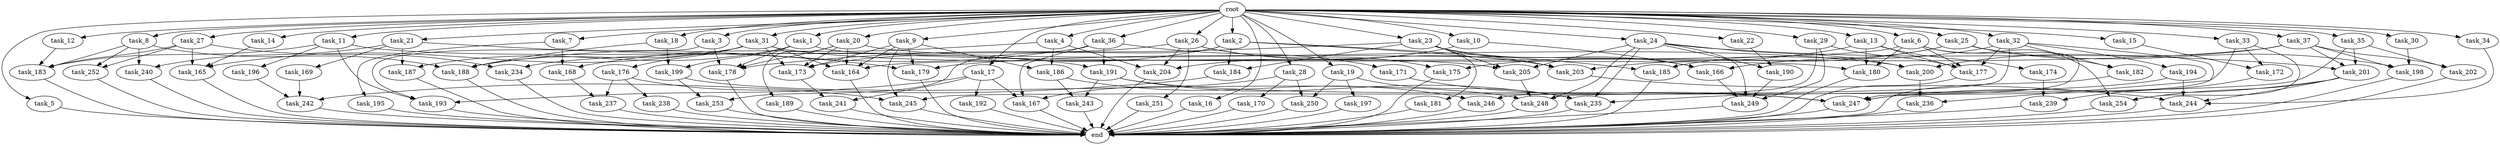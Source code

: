 digraph G {
  root [size="0.000000"];
  task_1 [size="1024.000000"];
  task_2 [size="1024.000000"];
  task_3 [size="1024.000000"];
  task_4 [size="1024.000000"];
  task_5 [size="1024.000000"];
  task_6 [size="1024.000000"];
  task_7 [size="1024.000000"];
  task_8 [size="1024.000000"];
  task_9 [size="1024.000000"];
  task_10 [size="1024.000000"];
  task_11 [size="1024.000000"];
  task_12 [size="1024.000000"];
  task_13 [size="1024.000000"];
  task_14 [size="1024.000000"];
  task_15 [size="1024.000000"];
  task_16 [size="1024.000000"];
  task_17 [size="1024.000000"];
  task_18 [size="1024.000000"];
  task_19 [size="1024.000000"];
  task_20 [size="1024.000000"];
  task_21 [size="1024.000000"];
  task_22 [size="1024.000000"];
  task_23 [size="1024.000000"];
  task_24 [size="1024.000000"];
  task_25 [size="1024.000000"];
  task_26 [size="1024.000000"];
  task_27 [size="1024.000000"];
  task_28 [size="1024.000000"];
  task_29 [size="1024.000000"];
  task_30 [size="1024.000000"];
  task_31 [size="1024.000000"];
  task_32 [size="1024.000000"];
  task_33 [size="1024.000000"];
  task_34 [size="1024.000000"];
  task_35 [size="1024.000000"];
  task_36 [size="1024.000000"];
  task_37 [size="1024.000000"];
  task_164 [size="1537598291968.000000"];
  task_165 [size="1219770712064.000000"];
  task_166 [size="979252543488.000000"];
  task_167 [size="523986010112.000000"];
  task_168 [size="1073741824000.000000"];
  task_169 [size="214748364800.000000"];
  task_170 [size="309237645312.000000"];
  task_171 [size="77309411328.000000"];
  task_172 [size="627065225216.000000"];
  task_173 [size="919123001344.000000"];
  task_174 [size="695784701952.000000"];
  task_175 [size="910533066752.000000"];
  task_176 [size="214748364800.000000"];
  task_177 [size="2156073582592.000000"];
  task_178 [size="1597727834112.000000"];
  task_179 [size="369367187456.000000"];
  task_180 [size="1529008357376.000000"];
  task_181 [size="214748364800.000000"];
  task_182 [size="1099511627776.000000"];
  task_183 [size="2121713844224.000000"];
  task_184 [size="292057776128.000000"];
  task_185 [size="627065225216.000000"];
  task_186 [size="936302870528.000000"];
  task_187 [size="352187318272.000000"];
  task_188 [size="1408749273088.000000"];
  task_189 [size="549755813888.000000"];
  task_190 [size="627065225216.000000"];
  task_191 [size="773094113280.000000"];
  task_192 [size="137438953472.000000"];
  task_193 [size="1529008357376.000000"];
  task_194 [size="549755813888.000000"];
  task_195 [size="214748364800.000000"];
  task_196 [size="695784701952.000000"];
  task_197 [size="77309411328.000000"];
  task_198 [size="936302870528.000000"];
  task_199 [size="558345748480.000000"];
  task_200 [size="1176821039104.000000"];
  task_201 [size="1486058684416.000000"];
  task_202 [size="936302870528.000000"];
  task_203 [size="1056561954816.000000"];
  task_204 [size="1288490188800.000000"];
  task_205 [size="979252543488.000000"];
  task_234 [size="910533066752.000000"];
  task_235 [size="1357209665536.000000"];
  task_236 [size="764504178688.000000"];
  task_237 [size="687194767360.000000"];
  task_238 [size="137438953472.000000"];
  task_239 [size="455266533376.000000"];
  task_240 [size="910533066752.000000"];
  task_241 [size="214748364800.000000"];
  task_242 [size="1752346656768.000000"];
  task_243 [size="841813590016.000000"];
  task_244 [size="1778116460544.000000"];
  task_245 [size="1073741824000.000000"];
  task_246 [size="635655159808.000000"];
  task_247 [size="2396591751168.000000"];
  task_248 [size="1486058684416.000000"];
  task_249 [size="1391569403904.000000"];
  task_250 [size="386547056640.000000"];
  task_251 [size="214748364800.000000"];
  task_252 [size="1391569403904.000000"];
  task_253 [size="386547056640.000000"];
  task_254 [size="1941325217792.000000"];
  end [size="0.000000"];

  root -> task_1 [size="1.000000"];
  root -> task_2 [size="1.000000"];
  root -> task_3 [size="1.000000"];
  root -> task_4 [size="1.000000"];
  root -> task_5 [size="1.000000"];
  root -> task_6 [size="1.000000"];
  root -> task_7 [size="1.000000"];
  root -> task_8 [size="1.000000"];
  root -> task_9 [size="1.000000"];
  root -> task_10 [size="1.000000"];
  root -> task_11 [size="1.000000"];
  root -> task_12 [size="1.000000"];
  root -> task_13 [size="1.000000"];
  root -> task_14 [size="1.000000"];
  root -> task_15 [size="1.000000"];
  root -> task_16 [size="1.000000"];
  root -> task_17 [size="1.000000"];
  root -> task_18 [size="1.000000"];
  root -> task_19 [size="1.000000"];
  root -> task_20 [size="1.000000"];
  root -> task_21 [size="1.000000"];
  root -> task_22 [size="1.000000"];
  root -> task_23 [size="1.000000"];
  root -> task_24 [size="1.000000"];
  root -> task_25 [size="1.000000"];
  root -> task_26 [size="1.000000"];
  root -> task_27 [size="1.000000"];
  root -> task_28 [size="1.000000"];
  root -> task_29 [size="1.000000"];
  root -> task_30 [size="1.000000"];
  root -> task_31 [size="1.000000"];
  root -> task_32 [size="1.000000"];
  root -> task_33 [size="1.000000"];
  root -> task_34 [size="1.000000"];
  root -> task_35 [size="1.000000"];
  root -> task_36 [size="1.000000"];
  root -> task_37 [size="1.000000"];
  task_1 -> task_178 [size="134217728.000000"];
  task_1 -> task_180 [size="134217728.000000"];
  task_1 -> task_187 [size="134217728.000000"];
  task_1 -> task_199 [size="134217728.000000"];
  task_2 -> task_173 [size="75497472.000000"];
  task_2 -> task_184 [size="75497472.000000"];
  task_2 -> task_185 [size="75497472.000000"];
  task_2 -> task_203 [size="75497472.000000"];
  task_2 -> task_253 [size="75497472.000000"];
  task_3 -> task_178 [size="679477248.000000"];
  task_3 -> task_193 [size="679477248.000000"];
  task_4 -> task_168 [size="838860800.000000"];
  task_4 -> task_186 [size="838860800.000000"];
  task_4 -> task_204 [size="838860800.000000"];
  task_5 -> end [size="1.000000"];
  task_6 -> task_164 [size="679477248.000000"];
  task_6 -> task_177 [size="679477248.000000"];
  task_6 -> task_180 [size="679477248.000000"];
  task_6 -> task_247 [size="679477248.000000"];
  task_6 -> task_254 [size="679477248.000000"];
  task_7 -> task_168 [size="209715200.000000"];
  task_7 -> task_195 [size="209715200.000000"];
  task_8 -> task_183 [size="679477248.000000"];
  task_8 -> task_188 [size="679477248.000000"];
  task_8 -> task_240 [size="679477248.000000"];
  task_8 -> task_252 [size="679477248.000000"];
  task_9 -> task_164 [size="75497472.000000"];
  task_9 -> task_173 [size="75497472.000000"];
  task_9 -> task_179 [size="75497472.000000"];
  task_9 -> task_186 [size="75497472.000000"];
  task_9 -> task_245 [size="75497472.000000"];
  task_10 -> task_166 [size="209715200.000000"];
  task_10 -> task_204 [size="209715200.000000"];
  task_11 -> task_183 [size="679477248.000000"];
  task_11 -> task_191 [size="679477248.000000"];
  task_11 -> task_193 [size="679477248.000000"];
  task_11 -> task_196 [size="679477248.000000"];
  task_12 -> task_183 [size="33554432.000000"];
  task_13 -> task_174 [size="679477248.000000"];
  task_13 -> task_175 [size="679477248.000000"];
  task_13 -> task_177 [size="679477248.000000"];
  task_13 -> task_180 [size="679477248.000000"];
  task_14 -> task_165 [size="301989888.000000"];
  task_15 -> task_172 [size="75497472.000000"];
  task_16 -> end [size="1.000000"];
  task_17 -> task_167 [size="134217728.000000"];
  task_17 -> task_192 [size="134217728.000000"];
  task_17 -> task_193 [size="134217728.000000"];
  task_17 -> task_241 [size="134217728.000000"];
  task_18 -> task_188 [size="411041792.000000"];
  task_18 -> task_199 [size="411041792.000000"];
  task_19 -> task_197 [size="75497472.000000"];
  task_19 -> task_235 [size="75497472.000000"];
  task_19 -> task_250 [size="75497472.000000"];
  task_20 -> task_164 [size="536870912.000000"];
  task_20 -> task_173 [size="536870912.000000"];
  task_20 -> task_178 [size="536870912.000000"];
  task_20 -> task_189 [size="536870912.000000"];
  task_20 -> task_200 [size="536870912.000000"];
  task_21 -> task_169 [size="209715200.000000"];
  task_21 -> task_179 [size="209715200.000000"];
  task_21 -> task_187 [size="209715200.000000"];
  task_21 -> task_240 [size="209715200.000000"];
  task_22 -> task_190 [size="75497472.000000"];
  task_23 -> task_166 [size="209715200.000000"];
  task_23 -> task_178 [size="209715200.000000"];
  task_23 -> task_181 [size="209715200.000000"];
  task_23 -> task_184 [size="209715200.000000"];
  task_23 -> task_203 [size="209715200.000000"];
  task_23 -> task_205 [size="209715200.000000"];
  task_24 -> task_190 [size="536870912.000000"];
  task_24 -> task_200 [size="536870912.000000"];
  task_24 -> task_201 [size="536870912.000000"];
  task_24 -> task_205 [size="536870912.000000"];
  task_24 -> task_235 [size="536870912.000000"];
  task_24 -> task_248 [size="536870912.000000"];
  task_24 -> task_249 [size="536870912.000000"];
  task_25 -> task_182 [size="536870912.000000"];
  task_25 -> task_185 [size="536870912.000000"];
  task_25 -> task_198 [size="536870912.000000"];
  task_25 -> task_203 [size="536870912.000000"];
  task_26 -> task_175 [size="209715200.000000"];
  task_26 -> task_203 [size="209715200.000000"];
  task_26 -> task_204 [size="209715200.000000"];
  task_26 -> task_234 [size="209715200.000000"];
  task_26 -> task_251 [size="209715200.000000"];
  task_27 -> task_165 [size="679477248.000000"];
  task_27 -> task_183 [size="679477248.000000"];
  task_27 -> task_234 [size="679477248.000000"];
  task_27 -> task_252 [size="679477248.000000"];
  task_28 -> task_167 [size="301989888.000000"];
  task_28 -> task_170 [size="301989888.000000"];
  task_28 -> task_250 [size="301989888.000000"];
  task_29 -> task_177 [size="209715200.000000"];
  task_29 -> task_246 [size="209715200.000000"];
  task_29 -> task_249 [size="209715200.000000"];
  task_30 -> task_198 [size="301989888.000000"];
  task_31 -> task_164 [size="209715200.000000"];
  task_31 -> task_165 [size="209715200.000000"];
  task_31 -> task_173 [size="209715200.000000"];
  task_31 -> task_176 [size="209715200.000000"];
  task_31 -> task_188 [size="209715200.000000"];
  task_31 -> task_205 [size="209715200.000000"];
  task_32 -> task_166 [size="536870912.000000"];
  task_32 -> task_177 [size="536870912.000000"];
  task_32 -> task_182 [size="536870912.000000"];
  task_32 -> task_194 [size="536870912.000000"];
  task_32 -> task_236 [size="536870912.000000"];
  task_32 -> task_248 [size="536870912.000000"];
  task_33 -> task_172 [size="536870912.000000"];
  task_33 -> task_247 [size="536870912.000000"];
  task_33 -> task_254 [size="536870912.000000"];
  task_34 -> task_244 [size="679477248.000000"];
  task_35 -> task_201 [size="838860800.000000"];
  task_35 -> task_202 [size="838860800.000000"];
  task_35 -> task_245 [size="838860800.000000"];
  task_36 -> task_167 [size="75497472.000000"];
  task_36 -> task_171 [size="75497472.000000"];
  task_36 -> task_188 [size="75497472.000000"];
  task_36 -> task_191 [size="75497472.000000"];
  task_37 -> task_179 [size="75497472.000000"];
  task_37 -> task_198 [size="75497472.000000"];
  task_37 -> task_200 [size="75497472.000000"];
  task_37 -> task_201 [size="75497472.000000"];
  task_37 -> task_202 [size="75497472.000000"];
  task_164 -> end [size="1.000000"];
  task_165 -> end [size="1.000000"];
  task_166 -> task_249 [size="536870912.000000"];
  task_167 -> end [size="1.000000"];
  task_168 -> task_237 [size="536870912.000000"];
  task_169 -> task_242 [size="33554432.000000"];
  task_170 -> end [size="1.000000"];
  task_171 -> task_247 [size="33554432.000000"];
  task_172 -> task_239 [size="33554432.000000"];
  task_173 -> task_241 [size="75497472.000000"];
  task_174 -> task_239 [size="411041792.000000"];
  task_175 -> end [size="1.000000"];
  task_176 -> task_237 [size="134217728.000000"];
  task_176 -> task_238 [size="134217728.000000"];
  task_176 -> task_245 [size="134217728.000000"];
  task_177 -> end [size="1.000000"];
  task_178 -> end [size="1.000000"];
  task_179 -> end [size="1.000000"];
  task_180 -> end [size="1.000000"];
  task_181 -> end [size="1.000000"];
  task_182 -> end [size="1.000000"];
  task_183 -> end [size="1.000000"];
  task_184 -> task_242 [size="838860800.000000"];
  task_185 -> end [size="1.000000"];
  task_186 -> task_243 [size="411041792.000000"];
  task_186 -> task_246 [size="411041792.000000"];
  task_187 -> end [size="1.000000"];
  task_188 -> end [size="1.000000"];
  task_189 -> end [size="1.000000"];
  task_190 -> task_249 [size="75497472.000000"];
  task_191 -> task_235 [size="411041792.000000"];
  task_191 -> task_243 [size="411041792.000000"];
  task_191 -> task_247 [size="411041792.000000"];
  task_192 -> end [size="1.000000"];
  task_193 -> end [size="1.000000"];
  task_194 -> task_235 [size="301989888.000000"];
  task_194 -> task_244 [size="301989888.000000"];
  task_195 -> end [size="1.000000"];
  task_196 -> task_242 [size="838860800.000000"];
  task_197 -> end [size="1.000000"];
  task_198 -> end [size="1.000000"];
  task_199 -> task_248 [size="301989888.000000"];
  task_199 -> task_253 [size="301989888.000000"];
  task_200 -> task_236 [size="209715200.000000"];
  task_201 -> task_244 [size="679477248.000000"];
  task_201 -> task_247 [size="679477248.000000"];
  task_201 -> task_254 [size="679477248.000000"];
  task_202 -> end [size="1.000000"];
  task_203 -> task_244 [size="75497472.000000"];
  task_204 -> end [size="1.000000"];
  task_205 -> task_248 [size="75497472.000000"];
  task_234 -> end [size="1.000000"];
  task_235 -> end [size="1.000000"];
  task_236 -> end [size="1.000000"];
  task_237 -> end [size="1.000000"];
  task_238 -> end [size="1.000000"];
  task_239 -> end [size="1.000000"];
  task_240 -> end [size="1.000000"];
  task_241 -> end [size="1.000000"];
  task_242 -> end [size="1.000000"];
  task_243 -> end [size="1.000000"];
  task_244 -> end [size="1.000000"];
  task_245 -> end [size="1.000000"];
  task_246 -> end [size="1.000000"];
  task_247 -> end [size="1.000000"];
  task_248 -> end [size="1.000000"];
  task_249 -> end [size="1.000000"];
  task_250 -> end [size="1.000000"];
  task_251 -> end [size="1.000000"];
  task_252 -> end [size="1.000000"];
  task_253 -> end [size="1.000000"];
  task_254 -> end [size="1.000000"];
}
